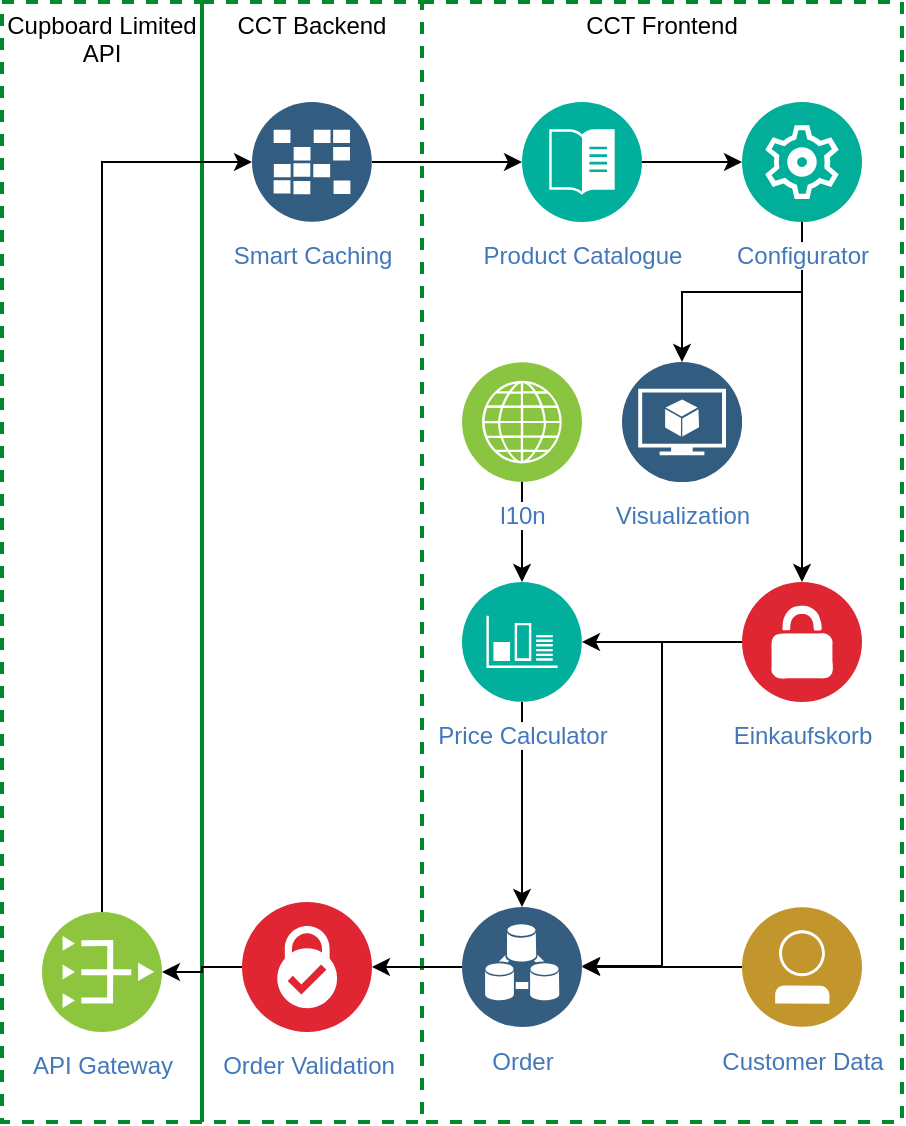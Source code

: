 <mxfile version="13.7.9" type="device"><diagram id="2f404044-711c-603c-8f00-f6bb4c023d3c" name="Page-1"><mxGraphModel dx="1734" dy="1842" grid="1" gridSize="10" guides="1" tooltips="1" connect="1" arrows="1" fold="1" page="1" pageScale="1" pageWidth="1169" pageHeight="827" background="#ffffff" math="0" shadow="0"><root><mxCell id="0"/><mxCell id="1" parent="0"/><mxCell id="K66t1A0IHBE5j9E3BlEa-440" value="CCT Backend" style="fontStyle=0;verticalAlign=top;align=center;spacingTop=-2;fillColor=none;rounded=0;whiteSpace=wrap;html=1;strokeColor=#00882B;strokeWidth=2;dashed=1;container=1;collapsible=0;expand=0;recursiveResize=0;" vertex="1" parent="1"><mxGeometry x="140" y="-80" width="110" height="560" as="geometry"/></mxCell><mxCell id="K66t1A0IHBE5j9E3BlEa-442" value="Cupboard Limited API" style="fontStyle=0;verticalAlign=top;align=center;spacingTop=-2;fillColor=none;rounded=0;whiteSpace=wrap;html=1;strokeColor=#00882B;strokeWidth=2;dashed=1;container=1;collapsible=0;expand=0;recursiveResize=0;" vertex="1" parent="K66t1A0IHBE5j9E3BlEa-440"><mxGeometry x="-100" width="100" height="560" as="geometry"/></mxCell><mxCell id="K66t1A0IHBE5j9E3BlEa-434" value="API Gateway" style="aspect=fixed;perimeter=ellipsePerimeter;html=1;align=center;shadow=0;dashed=0;fontColor=#4277BB;labelBackgroundColor=#ffffff;fontSize=12;spacingTop=3;image;image=img/lib/ibm/vpc/PublicGateway.svg;" vertex="1" parent="K66t1A0IHBE5j9E3BlEa-442"><mxGeometry x="20" y="455" width="60" height="60" as="geometry"/></mxCell><mxCell id="K66t1A0IHBE5j9E3BlEa-436" value="Smart Caching" style="aspect=fixed;perimeter=ellipsePerimeter;html=1;align=center;shadow=0;dashed=0;fontColor=#4277BB;labelBackgroundColor=#ffffff;fontSize=12;spacingTop=3;image;image=img/lib/ibm/data/caches.svg;" vertex="1" parent="K66t1A0IHBE5j9E3BlEa-440"><mxGeometry x="25" y="50" width="60" height="60" as="geometry"/></mxCell><mxCell id="K66t1A0IHBE5j9E3BlEa-472" style="edgeStyle=orthogonalEdgeStyle;rounded=0;orthogonalLoop=1;jettySize=auto;html=1;" edge="1" parent="K66t1A0IHBE5j9E3BlEa-440" source="K66t1A0IHBE5j9E3BlEa-446" target="K66t1A0IHBE5j9E3BlEa-434"><mxGeometry relative="1" as="geometry"/></mxCell><mxCell id="K66t1A0IHBE5j9E3BlEa-446" value="Order Validation" style="aspect=fixed;perimeter=ellipsePerimeter;html=1;align=center;shadow=0;dashed=0;fontColor=#4277BB;labelBackgroundColor=#ffffff;fontSize=12;spacingTop=3;image;image=img/lib/ibm/security/security_services.svg;" vertex="1" parent="K66t1A0IHBE5j9E3BlEa-440"><mxGeometry x="20" y="450" width="65" height="65" as="geometry"/></mxCell><mxCell id="K66t1A0IHBE5j9E3BlEa-449" style="edgeStyle=orthogonalEdgeStyle;rounded=0;orthogonalLoop=1;jettySize=auto;html=1;" edge="1" parent="K66t1A0IHBE5j9E3BlEa-440" source="K66t1A0IHBE5j9E3BlEa-434" target="K66t1A0IHBE5j9E3BlEa-436"><mxGeometry relative="1" as="geometry"><Array as="points"><mxPoint x="-50" y="80"/></Array></mxGeometry></mxCell><mxCell id="K66t1A0IHBE5j9E3BlEa-450" value="CCT Frontend" style="fontStyle=0;verticalAlign=top;align=center;spacingTop=-2;fillColor=none;rounded=0;whiteSpace=wrap;html=1;strokeColor=#00882B;strokeWidth=2;dashed=1;container=1;collapsible=0;expand=0;recursiveResize=0;" vertex="1" parent="1"><mxGeometry x="250" y="-80" width="240" height="560" as="geometry"/></mxCell><mxCell id="K66t1A0IHBE5j9E3BlEa-460" style="edgeStyle=orthogonalEdgeStyle;rounded=0;orthogonalLoop=1;jettySize=auto;html=1;" edge="1" parent="K66t1A0IHBE5j9E3BlEa-450" source="K66t1A0IHBE5j9E3BlEa-451" target="K66t1A0IHBE5j9E3BlEa-453"><mxGeometry relative="1" as="geometry"/></mxCell><mxCell id="K66t1A0IHBE5j9E3BlEa-451" value="Product Catalogue" style="aspect=fixed;perimeter=ellipsePerimeter;html=1;align=center;shadow=0;dashed=0;fontColor=#4277BB;labelBackgroundColor=#ffffff;fontSize=12;spacingTop=3;image;image=img/lib/ibm/management/content_management.svg;" vertex="1" parent="K66t1A0IHBE5j9E3BlEa-450"><mxGeometry x="50" y="50" width="60" height="60" as="geometry"/></mxCell><mxCell id="K66t1A0IHBE5j9E3BlEa-461" style="edgeStyle=orthogonalEdgeStyle;rounded=0;orthogonalLoop=1;jettySize=auto;html=1;" edge="1" parent="K66t1A0IHBE5j9E3BlEa-450" source="K66t1A0IHBE5j9E3BlEa-453" target="K66t1A0IHBE5j9E3BlEa-454"><mxGeometry relative="1" as="geometry"/></mxCell><mxCell id="K66t1A0IHBE5j9E3BlEa-470" style="edgeStyle=orthogonalEdgeStyle;rounded=0;orthogonalLoop=1;jettySize=auto;html=1;" edge="1" parent="K66t1A0IHBE5j9E3BlEa-450" source="K66t1A0IHBE5j9E3BlEa-453" target="K66t1A0IHBE5j9E3BlEa-469"><mxGeometry relative="1" as="geometry"/></mxCell><mxCell id="K66t1A0IHBE5j9E3BlEa-453" value="Configurator" style="aspect=fixed;perimeter=ellipsePerimeter;html=1;align=center;shadow=0;dashed=0;fontColor=#4277BB;labelBackgroundColor=#ffffff;fontSize=12;spacingTop=3;image;image=img/lib/ibm/management/cluster_management.svg;" vertex="1" parent="K66t1A0IHBE5j9E3BlEa-450"><mxGeometry x="160" y="50" width="60" height="60" as="geometry"/></mxCell><mxCell id="K66t1A0IHBE5j9E3BlEa-462" style="edgeStyle=orthogonalEdgeStyle;rounded=0;orthogonalLoop=1;jettySize=auto;html=1;" edge="1" parent="K66t1A0IHBE5j9E3BlEa-450" source="K66t1A0IHBE5j9E3BlEa-454" target="K66t1A0IHBE5j9E3BlEa-455"><mxGeometry relative="1" as="geometry"/></mxCell><mxCell id="K66t1A0IHBE5j9E3BlEa-471" style="edgeStyle=orthogonalEdgeStyle;rounded=0;orthogonalLoop=1;jettySize=auto;html=1;" edge="1" parent="K66t1A0IHBE5j9E3BlEa-450" source="K66t1A0IHBE5j9E3BlEa-454" target="K66t1A0IHBE5j9E3BlEa-458"><mxGeometry relative="1" as="geometry"><Array as="points"><mxPoint x="120" y="320"/><mxPoint x="120" y="482"/></Array></mxGeometry></mxCell><mxCell id="K66t1A0IHBE5j9E3BlEa-454" value="Einkaufskorb" style="aspect=fixed;perimeter=ellipsePerimeter;html=1;align=center;shadow=0;dashed=0;fontColor=#4277BB;labelBackgroundColor=#ffffff;fontSize=12;spacingTop=3;image;image=img/lib/ibm/security/vpn.svg;" vertex="1" parent="K66t1A0IHBE5j9E3BlEa-450"><mxGeometry x="160" y="290" width="60" height="60" as="geometry"/></mxCell><mxCell id="K66t1A0IHBE5j9E3BlEa-464" style="edgeStyle=orthogonalEdgeStyle;rounded=0;orthogonalLoop=1;jettySize=auto;html=1;" edge="1" parent="K66t1A0IHBE5j9E3BlEa-450" source="K66t1A0IHBE5j9E3BlEa-455" target="K66t1A0IHBE5j9E3BlEa-458"><mxGeometry relative="1" as="geometry"/></mxCell><mxCell id="K66t1A0IHBE5j9E3BlEa-455" value="Price Calculator" style="aspect=fixed;perimeter=ellipsePerimeter;html=1;align=center;shadow=0;dashed=0;fontColor=#4277BB;labelBackgroundColor=#ffffff;fontSize=12;spacingTop=3;image;image=img/lib/ibm/management/monitoring_metrics.svg;" vertex="1" parent="K66t1A0IHBE5j9E3BlEa-450"><mxGeometry x="20" y="290" width="60" height="60" as="geometry"/></mxCell><mxCell id="K66t1A0IHBE5j9E3BlEa-463" style="edgeStyle=orthogonalEdgeStyle;rounded=0;orthogonalLoop=1;jettySize=auto;html=1;" edge="1" parent="K66t1A0IHBE5j9E3BlEa-450" source="K66t1A0IHBE5j9E3BlEa-457" target="K66t1A0IHBE5j9E3BlEa-455"><mxGeometry relative="1" as="geometry"/></mxCell><mxCell id="K66t1A0IHBE5j9E3BlEa-457" value="l10n" style="aspect=fixed;perimeter=ellipsePerimeter;html=1;align=center;shadow=0;dashed=0;fontColor=#4277BB;labelBackgroundColor=#ffffff;fontSize=12;spacingTop=3;image;image=img/lib/ibm/infrastructure/channels.svg;" vertex="1" parent="K66t1A0IHBE5j9E3BlEa-450"><mxGeometry x="20" y="180" width="60" height="60" as="geometry"/></mxCell><mxCell id="K66t1A0IHBE5j9E3BlEa-458" value="Order" style="aspect=fixed;perimeter=ellipsePerimeter;html=1;align=center;shadow=0;dashed=0;fontColor=#4277BB;labelBackgroundColor=#ffffff;fontSize=12;spacingTop=3;image;image=img/lib/ibm/data/device_registry.svg;" vertex="1" parent="K66t1A0IHBE5j9E3BlEa-450"><mxGeometry x="20" y="452.5" width="60" height="60" as="geometry"/></mxCell><mxCell id="K66t1A0IHBE5j9E3BlEa-465" style="edgeStyle=orthogonalEdgeStyle;rounded=0;orthogonalLoop=1;jettySize=auto;html=1;" edge="1" parent="K66t1A0IHBE5j9E3BlEa-450" source="K66t1A0IHBE5j9E3BlEa-459" target="K66t1A0IHBE5j9E3BlEa-458"><mxGeometry relative="1" as="geometry"/></mxCell><mxCell id="K66t1A0IHBE5j9E3BlEa-459" value="Customer Data" style="aspect=fixed;perimeter=ellipsePerimeter;html=1;align=center;shadow=0;dashed=0;fontColor=#4277BB;labelBackgroundColor=#ffffff;fontSize=12;spacingTop=3;image;image=img/lib/ibm/users/user.svg;" vertex="1" parent="K66t1A0IHBE5j9E3BlEa-450"><mxGeometry x="160" y="452.5" width="60" height="60" as="geometry"/></mxCell><mxCell id="K66t1A0IHBE5j9E3BlEa-469" value="Visualization" style="aspect=fixed;perimeter=ellipsePerimeter;html=1;align=center;shadow=0;dashed=0;fontColor=#4277BB;labelBackgroundColor=#ffffff;fontSize=12;spacingTop=3;image;image=img/lib/ibm/data/model.svg;" vertex="1" parent="K66t1A0IHBE5j9E3BlEa-450"><mxGeometry x="100" y="180" width="60" height="60" as="geometry"/></mxCell><mxCell id="K66t1A0IHBE5j9E3BlEa-452" style="edgeStyle=orthogonalEdgeStyle;rounded=0;orthogonalLoop=1;jettySize=auto;html=1;" edge="1" parent="1" source="K66t1A0IHBE5j9E3BlEa-436" target="K66t1A0IHBE5j9E3BlEa-451"><mxGeometry relative="1" as="geometry"/></mxCell><mxCell id="K66t1A0IHBE5j9E3BlEa-466" style="edgeStyle=orthogonalEdgeStyle;rounded=0;orthogonalLoop=1;jettySize=auto;html=1;" edge="1" parent="1" source="K66t1A0IHBE5j9E3BlEa-458" target="K66t1A0IHBE5j9E3BlEa-446"><mxGeometry relative="1" as="geometry"/></mxCell></root></mxGraphModel></diagram></mxfile>